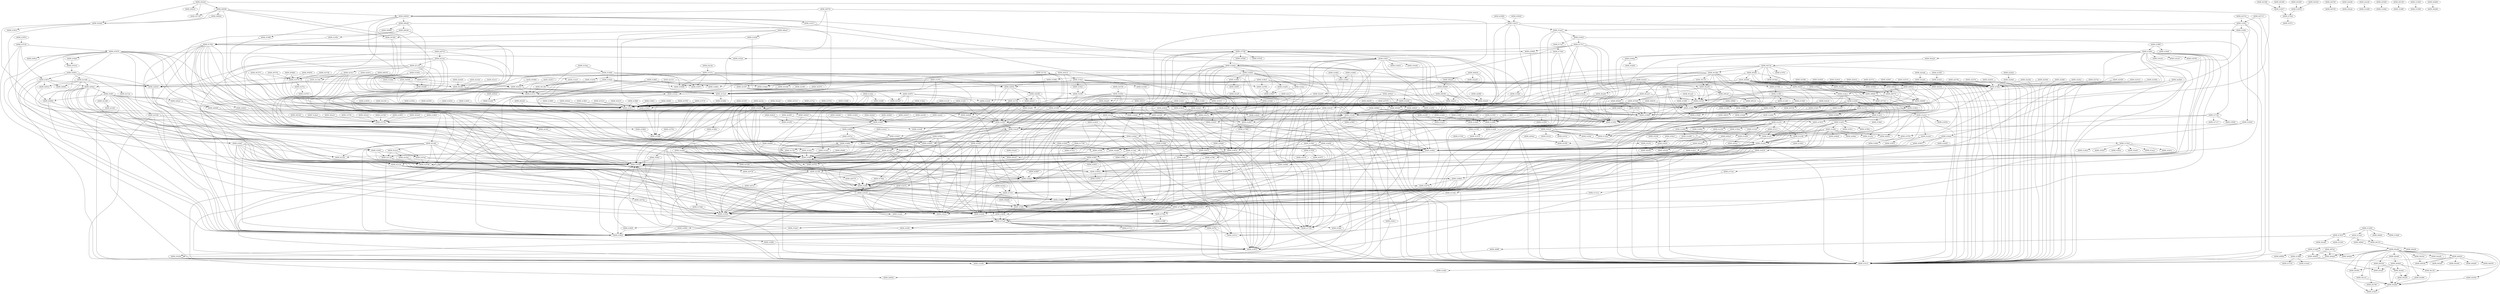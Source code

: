 DiGraph CallGraph{
ADDR_4169ab->ADDR_418c80
ADDR_4169ab->ADDR_41b89e
ADDR_4169ab->ADDR_41d3ff
ADDR_4169ab->ADDR_415897
ADDR_4169ab->ADDR_41d326
ADDR_4169ab->ADDR_41b805
ADDR_4169ab->ADDR_418cc5
ADDR_408020->ADDR_4156f0
ADDR_408020->ADDR_41428e
ADDR_408020->ADDR_414217
ADDR_408020->ADDR_4141eb
ADDR_408020->ADDR_4141c3
ADDR_408020->ADDR_406ed0
ADDR_408020->ADDR_415d52
ADDR_415f2f->ADDR_415897
ADDR_4204ee->ADDR_416798
ADDR_4204ee->ADDR_418c80
ADDR_4204ee->ADDR_416785
ADDR_4204ee->ADDR_418cc5
ADDR_4204ee->ADDR_419fc8
ADDR_4204ee->ADDR_421241
ADDR_4204ee->ADDR_4211a2
ADDR_4204ee->ADDR_41fdf1
ADDR_41d7f4->ADDR_4177b0
ADDR_41d7f4->ADDR_415cc3
ADDR_41d7f4->ADDR_418991
ADDR_41d7f4->ADDR_421057
ADDR_41d7f4->ADDR_420f18
ADDR_41d7f4->ADDR_41d6a6
ADDR_41d7f4->ADDR_41d681
ADDR_41d7f4->ADDR_41d799
ADDR_4137d0->ADDR_411ff0
ADDR_401ac0->ADDR_4147d5
ADDR_401ac0->ADDR_414f13
ADDR_401ac0->ADDR_409240
ADDR_414a27->ADDR_416664
ADDR_414a27->ADDR_415897
ADDR_414a27->ADDR_4149e5
ADDR_414a27->ADDR_4169ab
ADDR_422813->ADDR_404410
ADDR_417e4d->ADDR_417cd2
ADDR_417b3f->ADDR_41acb0
ADDR_414770->ADDR_414f13
ADDR_414770->ADDR_41472c
ADDR_414770->ADDR_4012f0
ADDR_40aad0->ADDR_408f40
ADDR_415689->ADDR_41562b
ADDR_4228c9->ADDR_415cc3
ADDR_4228c9->ADDR_41596c
ADDR_40b690->ADDR_4147d5
ADDR_40b690->ADDR_40b390
ADDR_40b690->ADDR_415d52
ADDR_40b690->ADDR_414f13
ADDR_40b690->ADDR_40ae50
ADDR_41fc06->ADDR_41fb30
ADDR_422c0b->ADDR_4168f1
ADDR_420d0b->ADDR_415cc3
ADDR_420d0b->ADDR_41bab0
ADDR_420d0b->ADDR_415dfa
ADDR_420d0b->ADDR_415f2f
ADDR_4217bf->ADDR_420b09
ADDR_4217bf->ADDR_41badc
ADDR_4217bf->ADDR_415f4f
ADDR_4217bf->ADDR_416785
ADDR_4217bf->ADDR_4161bd
ADDR_405e10->ADDR_41428e
ADDR_405e10->ADDR_4144cf
ADDR_405e10->ADDR_4141eb
ADDR_405e10->ADDR_4141c3
ADDR_405e10->ADDR_415cd2
ADDR_405e10->ADDR_414c88
ADDR_41db28->ADDR_419f76
ADDR_41db28->ADDR_4177b0
ADDR_41db28->ADDR_418991
ADDR_41db28->ADDR_4179b6
ADDR_41db28->ADDR_41d5fd
ADDR_41db28->ADDR_41da85
ADDR_41db28->ADDR_41d59b
ADDR_41db28->ADDR_41daec
ADDR_41db28->ADDR_41901d
ADDR_4144ae->ADDR_414f13
ADDR_4144ae->ADDR_41446b
ADDR_42281e->ADDR_414770
ADDR_42281e->ADDR_407570
ADDR_40e8e0->ADDR_40c6d0
ADDR_40e8e0->ADDR_40cba0
ADDR_40e8e0->ADDR_40cc30
ADDR_40e8e0->ADDR_40cef0
ADDR_40e8e0->ADDR_40cda0
ADDR_40e8e0->ADDR_40c850
ADDR_422101->ADDR_415897
ADDR_422101->ADDR_4141eb
ADDR_422101->ADDR_41596c
ADDR_422bd1->ADDR_4168f1
ADDR_403380->ADDR_414917
ADDR_422bdd->ADDR_4168f1
ADDR_414b02->ADDR_4168f1
ADDR_4217a2->ADDR_42164d
ADDR_4167ce->ADDR_4166f5
ADDR_4167ce->ADDR_41bfa5
ADDR_4141c3->ADDR_414cf6
ADDR_41a069->ADDR_418991
ADDR_41a069->ADDR_41acb0
ADDR_417e3e->ADDR_417cd2
ADDR_422070->ADDR_4141eb
ADDR_403ab0->ADDR_415d52
ADDR_403ab0->ADDR_415689
ADDR_403ab0->ADDR_414615
ADDR_4095e0->ADDR_4147d5
ADDR_4095e0->ADDR_414f13
ADDR_4095e0->ADDR_406920
ADDR_4095e0->ADDR_4152a0
ADDR_40ea90->ADDR_40e8e0
ADDR_40ea90->ADDR_40c780
ADDR_403a70->ADDR_414f13
ADDR_403a70->ADDR_4156e5
ADDR_4157a9->ADDR_419fc8
ADDR_4157a9->ADDR_419276
ADDR_4157a9->ADDR_416785
ADDR_4157a9->ADDR_41907c
ADDR_420aef->ADDR_4209d9
ADDR_415d9e->ADDR_41aed9
ADDR_41d4e6->ADDR_419fc8
ADDR_41d4e6->ADDR_416785
ADDR_418991->ADDR_418918
ADDR_418991->ADDR_417e5c
ADDR_414ccb->ADDR_415cd2
ADDR_412c90->ADDR_412890
ADDR_412c90->ADDR_412a20
ADDR_417be4->ADDR_41be67
ADDR_417be4->ADDR_41aea2
ADDR_417be4->ADDR_419e3e
ADDR_417be4->ADDR_4187e1
ADDR_417be4->ADDR_41ad34
ADDR_417be4->ADDR_41f435
ADDR_417be4->ADDR_41f63a
ADDR_401190->ADDR_4141eb
ADDR_401190->ADDR_4141c3
ADDR_4147ae->ADDR_4156e5
ADDR_41bab0->ADDR_420ce0
ADDR_421fb5->ADDR_421fc6
ADDR_413130->ADDR_412950
ADDR_413130->ADDR_412890
ADDR_41907c->ADDR_4204ee
ADDR_41907c->ADDR_416785
ADDR_41907c->ADDR_420816
ADDR_41907c->ADDR_420661
ADDR_41907c->ADDR_4205c2
ADDR_41907c->ADDR_42060b
ADDR_41907c->ADDR_41fd07
ADDR_402d80->ADDR_414f13
ADDR_405c10->ADDR_4152a0
ADDR_405c10->ADDR_414822
ADDR_405990->ADDR_404410
ADDR_405990->ADDR_402d80
ADDR_405990->ADDR_414f13
ADDR_41d5fd->ADDR_41af50
ADDR_41d5fd->ADDR_420f5f
ADDR_41a838->ADDR_41a1d9
ADDR_41a838->ADDR_41a2cd
ADDR_41a838->ADDR_415918
ADDR_41a838->ADDR_415b4b
ADDR_41a838->ADDR_420b5c
ADDR_41a838->ADDR_418991
ADDR_41a838->ADDR_41a731
ADDR_41a838->ADDR_41a00a
ADDR_41a838->ADDR_415dcf
ADDR_41a838->ADDR_41a6c3
ADDR_41a838->ADDR_41a0b8
ADDR_41a838->ADDR_41acfc
ADDR_41a838->ADDR_415689
ADDR_41a838->ADDR_41a257
ADDR_41a838->ADDR_415d52
ADDR_41a838->ADDR_41acb0
ADDR_41daec->ADDR_4177b0
ADDR_41daec->ADDR_41d6d7
ADDR_41a194->ADDR_418991
ADDR_421268->ADDR_421b91
ADDR_420738->ADDR_41d3ff
ADDR_416a70->ADDR_419f76
ADDR_416a70->ADDR_41d432
ADDR_40f7e0->ADDR_40eb40
ADDR_40f7e0->ADDR_40d0a0
ADDR_40f7e0->ADDR_40ebd0
ADDR_41fa85->ADDR_419fc8
ADDR_41fa85->ADDR_416785
ADDR_4159a2->ADDR_415cc3
ADDR_4159a2->ADDR_41abca
ADDR_41442c->ADDR_414387
ADDR_415c11->ADDR_418991
ADDR_415c11->ADDR_41acfc
ADDR_41acfc->ADDR_418c80
ADDR_41acfc->ADDR_41acb0
ADDR_415dfa->ADDR_41804f
ADDR_415dfa->ADDR_417bba
ADDR_415dfa->ADDR_41aeb1
ADDR_415dfa->ADDR_417ea0
ADDR_415dfa->ADDR_416785
ADDR_415cc3->ADDR_41ad9c
ADDR_404760->ADDR_4047d5
ADDR_4037c0->ADDR_415cc3
ADDR_4037c0->ADDR_4140cc
ADDR_403690->ADDR_414b15
ADDR_4172fb->ADDR_419f76
ADDR_4172fb->ADDR_4177b0
ADDR_4172fb->ADDR_415cc3
ADDR_4172fb->ADDR_416c3b
ADDR_4172fb->ADDR_41d4a0
ADDR_4172fb->ADDR_416fc1
ADDR_4172fb->ADDR_41af50
ADDR_4172fb->ADDR_416da0
ADDR_4172fb->ADDR_41f26d
ADDR_4172fb->ADDR_41f330
ADDR_4172fb->ADDR_41d4e6
ADDR_409910->ADDR_4147d5
ADDR_409910->ADDR_406080
ADDR_409910->ADDR_414f30
ADDR_409910->ADDR_408f40
ADDR_415aac->ADDR_415cc3
ADDR_415aac->ADDR_4159d5
ADDR_415aac->ADDR_415918
ADDR_415aac->ADDR_41abca
ADDR_4041d0->ADDR_415740
ADDR_40bdd0->ADDR_415dfa
ADDR_40ca10->ADDR_40c6d0
ADDR_417bba->ADDR_417b8f
ADDR_420c89->ADDR_420cab
ADDR_41fc52->ADDR_421f56
ADDR_415cd2->ADDR_415dfa
ADDR_415cd2->ADDR_415740
ADDR_415cd2->ADDR_41aeb1
ADDR_415cd2->ADDR_415601
ADDR_415cd2->ADDR_4168f1
ADDR_415cd2->ADDR_415d52
ADDR_420bc0->ADDR_415cc3
ADDR_420bc0->ADDR_420c05
ADDR_41a631->ADDR_418c80
ADDR_41a631->ADDR_415911
ADDR_41a631->ADDR_41acb0
ADDR_41a631->ADDR_418cc5
ADDR_41a631->ADDR_41a22e
ADDR_41a631->ADDR_41a4b2
ADDR_41a631->ADDR_41590a
ADDR_41cc34->ADDR_416664
ADDR_41cc34->ADDR_415897
ADDR_41cc34->ADDR_4166a9
ADDR_41cc34->ADDR_41cbcb
ADDR_41cc34->ADDR_41bcbb
ADDR_41a731->ADDR_41acfc
ADDR_41a731->ADDR_415b4b
ADDR_41a731->ADDR_41a6c3
ADDR_41a731->ADDR_418991
ADDR_41a731->ADDR_4187e1
ADDR_41a731->ADDR_4159d5
ADDR_413810->ADDR_40bff0
ADDR_413810->ADDR_40c510
ADDR_413810->ADDR_40cab0
ADDR_413810->ADDR_412340
ADDR_41abad->ADDR_415740
ADDR_422ba3->ADDR_4168f1
ADDR_422ba3->ADDR_414169
ADDR_41486f->ADDR_414f13
ADDR_41486f->ADDR_4156e5
ADDR_410f30->ADDR_40fb10
ADDR_410f30->ADDR_410eb0
ADDR_41da85->ADDR_4177b0
ADDR_41da85->ADDR_41d6d7
ADDR_4140cc->ADDR_4165fc
ADDR_4140cc->ADDR_41663e
ADDR_4140cc->ADDR_416618
ADDR_4140cc->ADDR_414a27
ADDR_4140cc->ADDR_416785
ADDR_41cbcb->ADDR_415897
ADDR_40baa0->ADDR_40b690
ADDR_40baa0->ADDR_4147d5
ADDR_409ca0->ADDR_407b00
ADDR_409ca0->ADDR_405c10
ADDR_409ca0->ADDR_414f30
ADDR_409ca0->ADDR_414822
ADDR_4142be->ADDR_416908
ADDR_4142be->ADDR_415cc3
ADDR_4142be->ADDR_415897
ADDR_4142be->ADDR_41596c
ADDR_4142be->ADDR_4141eb
ADDR_4142be->ADDR_4141c3
ADDR_4142be->ADDR_401190
ADDR_4142be->ADDR_416971
ADDR_402ec0->ADDR_415740
ADDR_4134b0->ADDR_412890
ADDR_4134b0->ADDR_412b60
ADDR_41cf22->ADDR_416664
ADDR_41cf22->ADDR_415897
ADDR_41cf22->ADDR_4166a9
ADDR_41cf22->ADDR_41ce24
ADDR_41cf22->ADDR_41bcbb
ADDR_40cba0->ADDR_40c6d0
ADDR_41b359->ADDR_415f4f
ADDR_421139->ADDR_416798
ADDR_421139->ADDR_419fc8
ADDR_421139->ADDR_416785
ADDR_4147b3->ADDR_4156e5
ADDR_417ea0->ADDR_419f76
ADDR_417ea0->ADDR_4177b0
ADDR_417ea0->ADDR_41fae8
ADDR_417ea0->ADDR_41f7bc
ADDR_417ea0->ADDR_415cc3
ADDR_417ea0->ADDR_417e7a
ADDR_417ea0->ADDR_41fa85
ADDR_417ea0->ADDR_41f928
ADDR_417ea0->ADDR_41f99d
ADDR_417ea0->ADDR_41fa6a
ADDR_414169->ADDR_414cd6
ADDR_414c88->ADDR_415cd2
ADDR_414c88->ADDR_414cd6
ADDR_420f75->ADDR_4217bf
ADDR_420f75->ADDR_419fc8
ADDR_420f75->ADDR_415f4f
ADDR_420f75->ADDR_416785
ADDR_420f75->ADDR_421b30
ADDR_4210aa->ADDR_417e5c
ADDR_406c90->ADDR_415897
ADDR_406c90->ADDR_4141eb
ADDR_406c90->ADDR_41436c
ADDR_4178fc->ADDR_419fc8
ADDR_4178fc->ADDR_416785
ADDR_419fd8->ADDR_4156e5
ADDR_4166f5->ADDR_41bef8
ADDR_4122d0->ADDR_4152a0
ADDR_4122d0->ADDR_4121c0
ADDR_405a90->ADDR_415d52
ADDR_405a90->ADDR_415cd2
ADDR_405a90->ADDR_415689
ADDR_41bfa5->ADDR_419fc8
ADDR_41bfa5->ADDR_416785
ADDR_408aa0->ADDR_4147d5
ADDR_408aa0->ADDR_406080
ADDR_408aa0->ADDR_408770
ADDR_408aa0->ADDR_414f30
ADDR_41fbc0->ADDR_415cc3
ADDR_41fbc0->ADDR_41fb30
ADDR_420718->ADDR_415897
ADDR_420718->ADDR_4214d0
ADDR_420718->ADDR_4212aa
ADDR_41acb0->ADDR_418991
ADDR_41acb0->ADDR_418cc5
ADDR_41acb0->ADDR_418c80
ADDR_41acb0->ADDR_417aeb
ADDR_415dcf->ADDR_41af50
ADDR_414262->ADDR_414241
ADDR_414262->ADDR_4141eb
ADDR_414262->ADDR_4141c3
ADDR_42261d->ADDR_415cc3
ADDR_42261d->ADDR_41596c
ADDR_402080->ADDR_4147d5
ADDR_402080->ADDR_414f13
ADDR_402080->ADDR_408aa0
ADDR_402080->ADDR_415cc3
ADDR_402080->ADDR_4059d0
ADDR_402080->ADDR_4152a0
ADDR_402080->ADDR_40aad0
ADDR_402080->ADDR_415689
ADDR_402080->ADDR_408f40
ADDR_402080->ADDR_408770
ADDR_402080->ADDR_415d52
ADDR_402080->ADDR_407330
ADDR_402080->ADDR_40aeb0
ADDR_402080->ADDR_415cd2
ADDR_402080->ADDR_40af30
ADDR_407330->ADDR_414822
ADDR_40f880->ADDR_414f30
ADDR_41fc82->ADDR_4167ab
ADDR_41fc82->ADDR_416785
ADDR_41fc82->ADDR_421139
ADDR_401000->ADDR_4156e5
ADDR_41663e->ADDR_418991
ADDR_41663e->ADDR_41ba36
ADDR_41431e->ADDR_414f13
ADDR_41431e->ADDR_416908
ADDR_41431e->ADDR_415cc3
ADDR_41431e->ADDR_41596c
ADDR_41431e->ADDR_4141eb
ADDR_41431e->ADDR_4141c3
ADDR_41431e->ADDR_414202
ADDR_41431e->ADDR_416971
ADDR_420816->ADDR_419fc8
ADDR_420816->ADDR_416785
ADDR_417c3b->ADDR_417c17
ADDR_417c3b->ADDR_4168f1
ADDR_417c3b->ADDR_41f700
ADDR_417c3b->ADDR_41f649
ADDR_41446b->ADDR_416971
ADDR_41446b->ADDR_415cc3
ADDR_41446b->ADDR_415897
ADDR_41446b->ADDR_4142be
ADDR_41446b->ADDR_41596c
ADDR_41446b->ADDR_416908
ADDR_4146b2->ADDR_414681
ADDR_4146b2->ADDR_417863
ADDR_40aeb0->ADDR_414f13
ADDR_4211a2->ADDR_418c80
ADDR_4211a2->ADDR_41d3ff
ADDR_4211a2->ADDR_41d326
ADDR_4211a2->ADDR_418cc5
ADDR_4227db->ADDR_414770
ADDR_4014b0->ADDR_4141eb
ADDR_4014b0->ADDR_4141c3
ADDR_421dc4->ADDR_4167ab
ADDR_421dc4->ADDR_421139
ADDR_421dc4->ADDR_4210b3
ADDR_420667->ADDR_4166a9
ADDR_416ab1->ADDR_419f76
ADDR_416ab1->ADDR_41d4e6
ADDR_416ab1->ADDR_41d4a0
ADDR_416ab1->ADDR_415e90
ADDR_41d6f2->ADDR_415cc3
ADDR_41d6f2->ADDR_418991
ADDR_41d6f2->ADDR_420f18
ADDR_41d6f2->ADDR_41d6a6
ADDR_41d6f2->ADDR_41d681
ADDR_413550->ADDR_412890
ADDR_413550->ADDR_412b60
ADDR_41760c->ADDR_418c80
ADDR_41760c->ADDR_41b9e9
ADDR_41760c->ADDR_41b89e
ADDR_41760c->ADDR_41ba36
ADDR_41760c->ADDR_418991
ADDR_41760c->ADDR_4166a9
ADDR_41760c->ADDR_41b805
ADDR_41760c->ADDR_416785
ADDR_41760c->ADDR_41d326
ADDR_41760c->ADDR_416985
ADDR_41760c->ADDR_418cc5
ADDR_41760c->ADDR_419fc8
ADDR_41760c->ADDR_41af50
ADDR_41760c->ADDR_41d3ff
ADDR_41760c->ADDR_4172fb
ADDR_412780->ADDR_4121c0
ADDR_417780->ADDR_417b1e
ADDR_417780->ADDR_417ea0
ADDR_417780->ADDR_417aeb
ADDR_41bb94->ADDR_415cc3
ADDR_41bb94->ADDR_415f2f
ADDR_41bb94->ADDR_41bab0
ADDR_41bb94->ADDR_415dfa
ADDR_41bb94->ADDR_415e90
ADDR_41a2cd->ADDR_41acfc
ADDR_41a2cd->ADDR_415cc3
ADDR_41a2cd->ADDR_418991
ADDR_41a2cd->ADDR_41596c
ADDR_41a2cd->ADDR_41693b
ADDR_41a2cd->ADDR_415d52
ADDR_41a2cd->ADDR_41ace9
ADDR_41a0b8->ADDR_418c80
ADDR_41a0b8->ADDR_41acfc
ADDR_41a0b8->ADDR_418991
ADDR_41a0b8->ADDR_418cc5
ADDR_41a0b8->ADDR_41ad50
ADDR_41a0b8->ADDR_41a069
ADDR_417e28->ADDR_417cd2
ADDR_412f60->ADDR_412890
ADDR_412f60->ADDR_412b60
ADDR_412f60->ADDR_412a20
ADDR_422be9->ADDR_4168f1
ADDR_420e58->ADDR_420e1f
ADDR_420e58->ADDR_419fc8
ADDR_420e58->ADDR_415f4f
ADDR_420e58->ADDR_416785
ADDR_420e58->ADDR_4217bf
ADDR_401570->ADDR_414770
ADDR_401570->ADDR_414f13
ADDR_4159d5->ADDR_418991
ADDR_406315->ADDR_414f13
ADDR_406315->ADDR_415d52
ADDR_4133b0->ADDR_412890
ADDR_4133b0->ADDR_412b60
ADDR_416785->ADDR_418918
ADDR_403490->ADDR_41497d
ADDR_415f4f->ADDR_418991
ADDR_415f4f->ADDR_41ba36
ADDR_415f4f->ADDR_41b2b5
ADDR_414d9c->ADDR_418550
ADDR_414d9c->ADDR_418c80
ADDR_414d9c->ADDR_417e4d
ADDR_414d9c->ADDR_41844a
ADDR_414d9c->ADDR_4181d2
ADDR_414d9c->ADDR_418ada
ADDR_414d9c->ADDR_417e12
ADDR_414d9c->ADDR_417e28
ADDR_414d9c->ADDR_418c55
ADDR_414d9c->ADDR_418218
ADDR_414d9c->ADDR_417e5c
ADDR_414d9c->ADDR_402a20
ADDR_414d9c->ADDR_418795
ADDR_414d9c->ADDR_418cc5
ADDR_414d9c->ADDR_418088
ADDR_414d9c->ADDR_417c3b
ADDR_414d9c->ADDR_414d73
ADDR_414d9c->ADDR_417e3e
ADDR_414d9c->ADDR_4184f8
ADDR_403710->ADDR_415cc3
ADDR_403710->ADDR_4140cc
ADDR_416da0->ADDR_419f76
ADDR_416da0->ADDR_416ab1
ADDR_416da0->ADDR_414f30
ADDR_416da0->ADDR_41db28
ADDR_416da0->ADDR_415cc3
ADDR_416da0->ADDR_418991
ADDR_416da0->ADDR_4177b0
ADDR_416da0->ADDR_416bd0
ADDR_416da0->ADDR_41af50
ADDR_416da0->ADDR_41901d
ADDR_416da0->ADDR_41d4e6
ADDR_4209d9->ADDR_420b09
ADDR_4209d9->ADDR_415f4f
ADDR_4209d9->ADDR_416785
ADDR_41fd07->ADDR_416798
ADDR_41fd07->ADDR_418c80
ADDR_41fd07->ADDR_416785
ADDR_41fd07->ADDR_418cc5
ADDR_41fd07->ADDR_419fc8
ADDR_41fd07->ADDR_421241
ADDR_41fd07->ADDR_41fc82
ADDR_41fd07->ADDR_4211a2
ADDR_41d3ff->ADDR_417e5c
ADDR_41d3ff->ADDR_41d33d
ADDR_414822->ADDR_415d52
ADDR_414822->ADDR_415689
ADDR_4166a9->ADDR_41be76
ADDR_401c30->ADDR_414f13
ADDR_401c30->ADDR_40a250
ADDR_401c30->ADDR_415cc3
ADDR_41578c->ADDR_415740
ADDR_404630->ADDR_414cf6
ADDR_4141eb->ADDR_414d06
ADDR_413980->ADDR_413720
ADDR_413980->ADDR_4124a0
ADDR_4035a0->ADDR_41497d
ADDR_418864->ADDR_418c80
ADDR_418864->ADDR_41d3ff
ADDR_418864->ADDR_41b776
ADDR_418864->ADDR_41d326
ADDR_418864->ADDR_418cc5
ADDR_422bb9->ADDR_4168f1
ADDR_406ac0->ADDR_415d52
ADDR_406ac0->ADDR_415689
ADDR_406ac0->ADDR_4143df
ADDR_403ee0->ADDR_415740
ADDR_41b2b5->ADDR_418c80
ADDR_41b2b5->ADDR_417e5c
ADDR_41b2b5->ADDR_41d3ff
ADDR_41b2b5->ADDR_415897
ADDR_41b2b5->ADDR_41d326
ADDR_41b2b5->ADDR_418cc5
ADDR_41b2b5->ADDR_418991
ADDR_414387->ADDR_415897
ADDR_414387->ADDR_414f30
ADDR_414387->ADDR_415dfa
ADDR_4168b5->ADDR_418c80
ADDR_4168b5->ADDR_417bd2
ADDR_4168b5->ADDR_418cc5
ADDR_4168b5->ADDR_417bdb
ADDR_4168b5->ADDR_4167ce
ADDR_4165d3->ADDR_418991
ADDR_4165d3->ADDR_41ba36
ADDR_41622c->ADDR_414f30
ADDR_41622c->ADDR_4161bd
ADDR_41622c->ADDR_415cc3
ADDR_41622c->ADDR_415897
ADDR_41622c->ADDR_4166a9
ADDR_41622c->ADDR_416664
ADDR_41622c->ADDR_41bc7b
ADDR_41622c->ADDR_41bcbb
ADDR_415897->ADDR_416743
ADDR_415897->ADDR_416785
ADDR_418218->ADDR_419f76
ADDR_418218->ADDR_415897
ADDR_418218->ADDR_4166a9
ADDR_418218->ADDR_41fa6a
ADDR_418218->ADDR_41fa85
ADDR_405750->ADDR_414770
ADDR_405750->ADDR_414f13
ADDR_4167ab->ADDR_416798
ADDR_4167ab->ADDR_416743
ADDR_4167ab->ADDR_416785
ADDR_41804f->ADDR_417ea0
ADDR_41804f->ADDR_41fae8
ADDR_414b15->ADDR_41663e
ADDR_414b15->ADDR_416203
ADDR_414b15->ADDR_416785
ADDR_414b15->ADDR_4165fc
ADDR_414b15->ADDR_414a27
ADDR_414b15->ADDR_416618
ADDR_412de0->ADDR_412890
ADDR_412de0->ADDR_412b60
ADDR_412de0->ADDR_412a20
ADDR_418918->ADDR_418864
ADDR_418918->ADDR_415897
ADDR_418918->ADDR_4166a9
ADDR_418918->ADDR_4187f3
ADDR_40b390->ADDR_40ada0
ADDR_40b390->ADDR_415d52
ADDR_40b390->ADDR_40ab10
ADDR_40b390->ADDR_402d20
ADDR_4147b8->ADDR_415740
ADDR_41463d->ADDR_414f13
ADDR_41bfd8->ADDR_41bcbb
ADDR_4058b0->ADDR_414770
ADDR_4058b0->ADDR_414f13
ADDR_42271d->ADDR_415cc3
ADDR_42271d->ADDR_41596c
ADDR_422901->ADDR_415cc3
ADDR_422901->ADDR_41596c
ADDR_41c7d7->ADDR_415897
ADDR_41ace9->ADDR_418991
ADDR_41ace9->ADDR_41acb0
ADDR_407570->ADDR_404410
ADDR_407570->ADDR_402d80
ADDR_404c20->ADDR_404740
ADDR_404c20->ADDR_414f30
ADDR_41fae8->ADDR_419fc8
ADDR_41fae8->ADDR_416785
ADDR_4156b0->ADDR_41562b
ADDR_4156b0->ADDR_41566b
ADDR_408770->ADDR_4147d5
ADDR_408770->ADDR_406080
ADDR_408770->ADDR_414f30
ADDR_408770->ADDR_414822
ADDR_40ada0->ADDR_414f13
ADDR_403050->ADDR_41406c
ADDR_403050->ADDR_414153
ADDR_412890->ADDR_4122d0
ADDR_42228b->ADDR_415cc3
ADDR_42228b->ADDR_41596c
ADDR_416985->ADDR_41b776
ADDR_417517->ADDR_41b89e
ADDR_417517->ADDR_415897
ADDR_417517->ADDR_4166a9
ADDR_417517->ADDR_41b805
ADDR_417517->ADDR_416785
ADDR_417517->ADDR_416985
ADDR_417517->ADDR_41b3d5
ADDR_417517->ADDR_4172fb
ADDR_422936->ADDR_415cc3
ADDR_422936->ADDR_41596c
ADDR_401430->ADDR_414f13
ADDR_417cd2->ADDR_41d3ff
ADDR_417cd2->ADDR_418c80
ADDR_417cd2->ADDR_41d326
ADDR_417cd2->ADDR_4187e1
ADDR_417cd2->ADDR_418cc5
ADDR_417cd2->ADDR_417bba
ADDR_41f700->ADDR_41f6b0
ADDR_41f700->ADDR_41f670
ADDR_418ada->ADDR_418864
ADDR_418ada->ADDR_41d285
ADDR_418ada->ADDR_417be4
ADDR_418ada->ADDR_4166a9
ADDR_418ada->ADDR_418827
ADDR_40f9e0->ADDR_40ee60
ADDR_41a00a->ADDR_41af50
ADDR_411640->ADDR_410eb0
ADDR_411640->ADDR_414f30
ADDR_411640->ADDR_410fb0
ADDR_411640->ADDR_410f30
ADDR_422c6a->ADDR_4156e5
ADDR_41fdf1->ADDR_416798
ADDR_41fdf1->ADDR_415cc3
ADDR_41fdf1->ADDR_418991
ADDR_41fdf1->ADDR_419fc8
ADDR_41fdf1->ADDR_416785
ADDR_41fdf1->ADDR_42060b
ADDR_41fdf1->ADDR_4167ab
ADDR_41fdf1->ADDR_420b41
ADDR_41fdf1->ADDR_420ce0
ADDR_41fdf1->ADDR_420aef
ADDR_41fdf1->ADDR_421268
ADDR_41fdf1->ADDR_41fc82
ADDR_419f76->ADDR_419e4d
ADDR_40629f->ADDR_405a90
ADDR_41bac6->ADDR_420ce0
ADDR_418827->ADDR_41d2cf
ADDR_4144cf->ADDR_414387
ADDR_4144cf->ADDR_414294
ADDR_4144cf->ADDR_416908
ADDR_4144cf->ADDR_415cc3
ADDR_4144cf->ADDR_4010d0
ADDR_4144cf->ADDR_41596c
ADDR_4144cf->ADDR_4141eb
ADDR_4144cf->ADDR_4141c3
ADDR_4144cf->ADDR_41442c
ADDR_4144cf->ADDR_415cd2
ADDR_4144cf->ADDR_416971
ADDR_421bc7->ADDR_415897
ADDR_421bc7->ADDR_416785
ADDR_421bc7->ADDR_421346
ADDR_421bc7->ADDR_420816
ADDR_421bc7->ADDR_419fc8
ADDR_421bc7->ADDR_421e60
ADDR_421bc7->ADDR_421f24
ADDR_422535->ADDR_415cc3
ADDR_422535->ADDR_41596c
ADDR_422bf5->ADDR_4168f1
ADDR_422bf5->ADDR_414169
ADDR_421f24->ADDR_415897
ADDR_414f13->ADDR_415897
ADDR_41b9e9->ADDR_41b776
ADDR_41b9e9->ADDR_41b805
ADDR_41b9e9->ADDR_41b89e
ADDR_422c60->ADDR_414d48
ADDR_41fc6b->ADDR_41fb30
ADDR_41455e->ADDR_414f13
ADDR_41d59b->ADDR_420f18
ADDR_40a250->ADDR_409ca0
ADDR_40a250->ADDR_4147d5
ADDR_40a250->ADDR_407b00
ADDR_40a250->ADDR_414f30
ADDR_418550->ADDR_4166a9
ADDR_414917->ADDR_4178cd
ADDR_414852->ADDR_415740
ADDR_413d50->ADDR_413810
ADDR_413d50->ADDR_413ca0
ADDR_413d50->ADDR_40c510
ADDR_413d50->ADDR_40fa60
ADDR_413d50->ADDR_4138d0
ADDR_415bea->ADDR_418991
ADDR_401db0->ADDR_409ca0
ADDR_401db0->ADDR_414f13
ADDR_401db0->ADDR_401c30
ADDR_401db0->ADDR_407b00
ADDR_401db0->ADDR_414f30
ADDR_401db0->ADDR_415cc3
ADDR_401db0->ADDR_414ccb
ADDR_401db0->ADDR_4152a0
ADDR_401db0->ADDR_415def
ADDR_401db0->ADDR_4137d0
ADDR_401db0->ADDR_40a250
ADDR_41d2cf->ADDR_415897
ADDR_40e5e0->ADDR_40d180
ADDR_4016b0->ADDR_404230
ADDR_4016b0->ADDR_414f13
ADDR_4016b0->ADDR_415cc3
ADDR_4016b0->ADDR_408aa0
ADDR_4016b0->ADDR_409910
ADDR_40c780->ADDR_415f10
ADDR_41f928->ADDR_419fc8
ADDR_41f928->ADDR_416785
ADDR_419f9b->ADDR_419f76
ADDR_41badc->ADDR_420b09
ADDR_41badc->ADDR_41bc7b
ADDR_41badc->ADDR_415f4f
ADDR_419fe3->ADDR_414f13
ADDR_419fe3->ADDR_4156e5
ADDR_406080->ADDR_414f13
ADDR_406080->ADDR_415d52
ADDR_406080->ADDR_415cd2
ADDR_406080->ADDR_414f30
ADDR_406080->ADDR_415689
ADDR_419276->ADDR_4177b0
ADDR_419276->ADDR_4191e0
ADDR_419276->ADDR_41920f
ADDR_419276->ADDR_415cc3
ADDR_419276->ADDR_415897
ADDR_419276->ADDR_420b09
ADDR_419276->ADDR_416785
ADDR_419276->ADDR_416664
ADDR_419276->ADDR_419fc8
ADDR_419276->ADDR_41f3a0
ADDR_419276->ADDR_415f4f
ADDR_419276->ADDR_4209d9
ADDR_419276->ADDR_4209c3
ADDR_42275b->ADDR_415cc3
ADDR_42275b->ADDR_41596c
ADDR_41b89e->ADDR_41ce24
ADDR_41b89e->ADDR_415897
ADDR_41b89e->ADDR_41cbcb
ADDR_41b89e->ADDR_41c7d7
ADDR_4213f6->ADDR_418c80
ADDR_4213f6->ADDR_4207e7
ADDR_4213f6->ADDR_41d3ff
ADDR_4213f6->ADDR_41d326
ADDR_4213f6->ADDR_418cc5
ADDR_4213f6->ADDR_4213ae
ADDR_4213f6->ADDR_420779
ADDR_405880->ADDR_404410
ADDR_405880->ADDR_414f13
ADDR_414217->ADDR_415cd2
ADDR_417acc->ADDR_4179e0
ADDR_4220b0->ADDR_415cc3
ADDR_4220b0->ADDR_41596c
ADDR_41a316->ADDR_418c80
ADDR_41a316->ADDR_41a0b8
ADDR_41a316->ADDR_41a1d9
ADDR_41a316->ADDR_418991
ADDR_41a316->ADDR_418cc5
ADDR_41a316->ADDR_415bea
ADDR_41a316->ADDR_415c63
ADDR_41a316->ADDR_415bbe
ADDR_41a316->ADDR_41a194
ADDR_41a316->ADDR_415c11
ADDR_421e60->ADDR_416798
ADDR_421e60->ADDR_418c80
ADDR_421e60->ADDR_416785
ADDR_421e60->ADDR_421dc4
ADDR_421e60->ADDR_418cc5
ADDR_421e60->ADDR_419fc8
ADDR_421e60->ADDR_421241
ADDR_421e60->ADDR_4211a2
ADDR_40c990->ADDR_40c6d0
ADDR_408f40->ADDR_407330
ADDR_408f40->ADDR_406080
ADDR_408f40->ADDR_4147d5
ADDR_408f40->ADDR_414f30
ADDR_408f40->ADDR_414822
ADDR_41b3d5->ADDR_41b125
ADDR_41b3d5->ADDR_41b0c1
ADDR_41b3d5->ADDR_415cc3
ADDR_41b3d5->ADDR_41b092
ADDR_41b3d5->ADDR_41b359
ADDR_41b3d5->ADDR_415e90
ADDR_40c850->ADDR_415f10
ADDR_41901d->ADDR_419fc8
ADDR_41901d->ADDR_416785
ADDR_415765->ADDR_414f13
ADDR_415765->ADDR_41566b
ADDR_403640->ADDR_414b15
ADDR_41aed9->ADDR_415897
ADDR_41aed9->ADDR_41d3ff
ADDR_41aed9->ADDR_41d326
ADDR_41aed9->ADDR_418cc5
ADDR_41aed9->ADDR_418c80
ADDR_401aa9->ADDR_4147d5
ADDR_422378->ADDR_415cc3
ADDR_422378->ADDR_41596c
ADDR_41f99d->ADDR_419fc8
ADDR_41f99d->ADDR_416785
ADDR_4223a0->ADDR_4012f0
ADDR_422834->ADDR_415cc3
ADDR_422834->ADDR_41596c
ADDR_40d0a0->ADDR_40cef0
ADDR_405830->ADDR_414770
ADDR_405830->ADDR_414f13
ADDR_420779->ADDR_41d3ff
ADDR_41b0c1->ADDR_415e90
ADDR_417863->ADDR_418918
ADDR_417863->ADDR_41783b
ADDR_417863->ADDR_419f76
ADDR_417863->ADDR_4166a9
ADDR_417863->ADDR_41901d
ADDR_418088->ADDR_418918
ADDR_422c2b->ADDR_41431e
ADDR_41a4b2->ADDR_418c80
ADDR_41a4b2->ADDR_41acfc
ADDR_41a4b2->ADDR_420b5c
ADDR_41a4b2->ADDR_41acb0
ADDR_41a4b2->ADDR_418cc5
ADDR_41a4b2->ADDR_420b80
ADDR_41a4b2->ADDR_41a22e
ADDR_41a4b2->ADDR_4152a0
ADDR_41a4b2->ADDR_420b6e
ADDR_4030b0->ADDR_4148d2
ADDR_403160->ADDR_4148f6
ADDR_41be76->ADDR_41aeb1
ADDR_41be76->ADDR_416785
ADDR_417e12->ADDR_417cd2
ADDR_403360->ADDR_414917
ADDR_421f60->ADDR_414ca2
ADDR_40bff0->ADDR_415e90
ADDR_40d100->ADDR_40cda0
ADDR_40d100->ADDR_40cef0
ADDR_416798->ADDR_418918
ADDR_422c21->ADDR_4012f0
ADDR_40bdf0->ADDR_415897
ADDR_41a6c3->ADDR_41a631
ADDR_41a6c3->ADDR_41a316
ADDR_41a6c3->ADDR_415918
ADDR_41a6c3->ADDR_4158d1
ADDR_41a6c3->ADDR_41a0b8
ADDR_4228f0->ADDR_402d20
ADDR_4212aa->ADDR_41d3ff
ADDR_4212aa->ADDR_418c80
ADDR_4212aa->ADDR_415897
ADDR_4212aa->ADDR_421c34
ADDR_4212aa->ADDR_41d326
ADDR_4212aa->ADDR_418cc5
ADDR_41ce24->ADDR_415897
ADDR_4210b3->ADDR_416798
ADDR_4210b3->ADDR_416785
ADDR_419e4d->ADDR_415cc3
ADDR_419e4d->ADDR_420b54
ADDR_419e4d->ADDR_415e90
ADDR_41a1d9->ADDR_418c80
ADDR_41a1d9->ADDR_415903
ADDR_41a1d9->ADDR_41acb0
ADDR_41a1d9->ADDR_418cc5
ADDR_41b125->ADDR_415cc3
ADDR_41b125->ADDR_4161bd
ADDR_41b125->ADDR_41bc7b
ADDR_41b125->ADDR_415e90
ADDR_403a20->ADDR_414f13
ADDR_403a20->ADDR_415897
ADDR_420ba0->ADDR_421f56
ADDR_4068b0->ADDR_415d52
ADDR_4068b0->ADDR_415cd2
ADDR_4068b0->ADDR_415689
ADDR_414ca2->ADDR_414ce6
ADDR_414ca2->ADDR_414f13
ADDR_41f497->ADDR_418c80
ADDR_41f497->ADDR_41f453
ADDR_41f497->ADDR_41d3ff
ADDR_41f497->ADDR_417e28
ADDR_41f497->ADDR_41d326
ADDR_41f497->ADDR_416785
ADDR_41f497->ADDR_4187e1
ADDR_41f497->ADDR_418cc5
ADDR_41f497->ADDR_419fc8
ADDR_41f497->ADDR_418918
ADDR_407b00->ADDR_414f13
ADDR_407b00->ADDR_414f30
ADDR_407b00->ADDR_415d52
ADDR_407b00->ADDR_406610
ADDR_407b00->ADDR_415689
ADDR_407b00->ADDR_415cd2
ADDR_422bc5->ADDR_4168f1
ADDR_402f40->ADDR_414f13
ADDR_402f40->ADDR_4156e5
ADDR_40ee60->ADDR_40c6d0
ADDR_40ee60->ADDR_40c990
ADDR_40ee60->ADDR_40c930
ADDR_40ee60->ADDR_40d180
ADDR_40ee60->ADDR_40e5e0
ADDR_40ee60->ADDR_40cba0
ADDR_40ee60->ADDR_40cc30
ADDR_40ee60->ADDR_40eb40
ADDR_40ee60->ADDR_40ca10
ADDR_40ee60->ADDR_40ea40
ADDR_40ee60->ADDR_40ea90
ADDR_40ee60->ADDR_40ebd0
ADDR_40ee60->ADDR_40c850
ADDR_40ee60->ADDR_40d430
ADDR_40ee60->ADDR_40d100
ADDR_420f5f->ADDR_421aff
ADDR_40cda0->ADDR_40c6d0
ADDR_40cda0->ADDR_40cba0
ADDR_415719->ADDR_414f13
ADDR_415719->ADDR_41566b
ADDR_406760->ADDR_415d52
ADDR_406760->ADDR_415689
ADDR_421057->ADDR_421b30
ADDR_421057->ADDR_419fc8
ADDR_421057->ADDR_416785
ADDR_421057->ADDR_420f75
ADDR_4147d5->ADDR_415d52
ADDR_4147d5->ADDR_415689
ADDR_41bc7b->ADDR_41bb94
ADDR_41bc7b->ADDR_415f4f
ADDR_40c510->ADDR_40be90
ADDR_41f7bc->ADDR_415cc3
ADDR_41f7bc->ADDR_4187e1
ADDR_416fc1->ADDR_419f76
ADDR_416fc1->ADDR_4177b0
ADDR_416fc1->ADDR_416da0
ADDR_416fc1->ADDR_41dd19
ADDR_416fc1->ADDR_414f30
ADDR_416fc1->ADDR_415cc3
ADDR_416fc1->ADDR_415897
ADDR_416fc1->ADDR_416664
ADDR_416fc1->ADDR_41af50
ADDR_416fc1->ADDR_418991
ADDR_416fc1->ADDR_416a6d
ADDR_416fc1->ADDR_41bc7b
ADDR_416fc1->ADDR_41901d
ADDR_414d73->ADDR_41804f
ADDR_414d73->ADDR_417bba
ADDR_414d73->ADDR_417ea0
ADDR_4213ae->ADDR_420816
ADDR_4213ae->ADDR_4213f6
ADDR_4213ae->ADDR_421ca8
ADDR_4213ae->ADDR_421346
ADDR_40c6d0->ADDR_415f10
ADDR_4207e7->ADDR_41d326
ADDR_4161bd->ADDR_415f4f
ADDR_4161bd->ADDR_415fd6
ADDR_4082b0->ADDR_403ab0
ADDR_4168f1->ADDR_4168b5
ADDR_414241->ADDR_401190
ADDR_4179b6->ADDR_4178fc
ADDR_41596c->ADDR_41abca
ADDR_415918->ADDR_421f56
ADDR_41436c->ADDR_41760c
ADDR_41566b->ADDR_415897
ADDR_411ff0->ADDR_415cc3
ADDR_411ff0->ADDR_411e40
ADDR_411ff0->ADDR_411640
ADDR_4027a0->ADDR_414f13
ADDR_4027a0->ADDR_414f30
ADDR_4027a0->ADDR_415cc3
ADDR_4027a0->ADDR_4024f0
ADDR_4027a0->ADDR_4016b0
ADDR_4027a0->ADDR_413f70
ADDR_4027a0->ADDR_401db0
ADDR_4027a0->ADDR_4152a0
ADDR_4027a0->ADDR_401ac0
ADDR_4027a0->ADDR_409910
ADDR_4178cd->ADDR_41f37c
ADDR_4143df->ADDR_414387
ADDR_4143df->ADDR_41760c
ADDR_404410->ADDR_414ca2
ADDR_404410->ADDR_414f13
ADDR_404410->ADDR_4141eb
ADDR_404410->ADDR_4141c3
ADDR_421aff->ADDR_4218d4
ADDR_4220a4->ADDR_4220b0
ADDR_415bbe->ADDR_418991
ADDR_40ab10->ADDR_414f13
ADDR_40ab10->ADDR_4152a0
ADDR_414d16->ADDR_417aeb
ADDR_41ad9c->ADDR_420b54
ADDR_41ad50->ADDR_420cac
ADDR_42083c->ADDR_415cc3
ADDR_42083c->ADDR_420816
ADDR_42083c->ADDR_4214d9
ADDR_42083c->ADDR_4217a2
ADDR_42083c->ADDR_41907c
ADDR_4222bb->ADDR_415cc3
ADDR_4222bb->ADDR_41596c
ADDR_41406c->ADDR_416618
ADDR_41406c->ADDR_4166a9
ADDR_41406c->ADDR_414f30
ADDR_41406c->ADDR_41663e
ADDR_41406c->ADDR_416203
ADDR_4222e0->ADDR_414f13
ADDR_4222e0->ADDR_415cc3
ADDR_4222e0->ADDR_4141eb
ADDR_4222e0->ADDR_415d52
ADDR_4222e0->ADDR_41596c
ADDR_408330->ADDR_414770
ADDR_408330->ADDR_414f13
ADDR_408330->ADDR_407570
ADDR_422440->ADDR_4012f0
ADDR_41ba36->ADDR_418c80
ADDR_41ba36->ADDR_417e5c
ADDR_41ba36->ADDR_41b9e9
ADDR_41ba36->ADDR_41d3ff
ADDR_41ba36->ADDR_418991
ADDR_41ba36->ADDR_41d326
ADDR_41ba36->ADDR_418cc5
ADDR_41abca->ADDR_41a838
ADDR_41abca->ADDR_418991
ADDR_41abca->ADDR_41a0b8
ADDR_41d9c5->ADDR_415cc3
ADDR_41d9c5->ADDR_418991
ADDR_41d9c5->ADDR_420f18
ADDR_41d9c5->ADDR_41d6a6
ADDR_41d9c5->ADDR_41d799
ADDR_422c17->ADDR_414ce6
ADDR_414f09->ADDR_418e6f
ADDR_414f09->ADDR_414d9c
ADDR_417aeb->ADDR_417e28
ADDR_417aeb->ADDR_419e4d
ADDR_417aeb->ADDR_41f497
ADDR_417aeb->ADDR_41f48a
ADDR_408380->ADDR_4012f0
ADDR_408380->ADDR_408020
ADDR_408380->ADDR_4014b0
ADDR_408380->ADDR_4082b0
ADDR_408380->ADDR_407140
ADDR_408380->ADDR_403ab0
ADDR_408380->ADDR_415d52
ADDR_420b09->ADDR_415f4f
ADDR_41b758->ADDR_41b5be
ADDR_41d432->ADDR_419fc8
ADDR_41d432->ADDR_416785
ADDR_42259b->ADDR_415cc3
ADDR_42259b->ADDR_41596c
ADDR_403e00->ADDR_415740
ADDR_420c05->ADDR_420cd4
ADDR_420c05->ADDR_420cb5
ADDR_42268f->ADDR_415cc3
ADDR_42268f->ADDR_41596c
ADDR_403aa0->ADDR_4156e5
ADDR_420f18->ADDR_420e1f
ADDR_420f18->ADDR_419fc8
ADDR_420f18->ADDR_420e58
ADDR_420f18->ADDR_416785
ADDR_4184f8->ADDR_416664
ADDR_4184f8->ADDR_414f30
ADDR_4205c2->ADDR_416664
ADDR_417e5c->ADDR_417e28
ADDR_417e5c->ADDR_41804f
ADDR_417e5c->ADDR_417ea0
ADDR_4226ea->ADDR_415cc3
ADDR_4226ea->ADDR_41596c
ADDR_416c3b->ADDR_419f76
ADDR_416c3b->ADDR_416664
ADDR_416c3b->ADDR_415897
ADDR_416c3b->ADDR_416a70
ADDR_416c3b->ADDR_41af50
ADDR_416c3b->ADDR_41d432
ADDR_422593->ADDR_414f13
ADDR_415fd6->ADDR_415cc3
ADDR_415fd6->ADDR_41bab0
ADDR_415fd6->ADDR_415dfa
ADDR_415fd6->ADDR_415f2f
ADDR_4218d4->ADDR_419fc8
ADDR_4218d4->ADDR_41badc
ADDR_4218d4->ADDR_415f4f
ADDR_4218d4->ADDR_416785
ADDR_4149e5->ADDR_415cc3
ADDR_4149e5->ADDR_417517
ADDR_4149e5->ADDR_417acc
ADDR_40c930->ADDR_40c6d0
ADDR_415dae->ADDR_414f13
ADDR_415dae->ADDR_415d9e
ADDR_416664->ADDR_415dfa
ADDR_415740->ADDR_4156b0
ADDR_4024f0->ADDR_414f13
ADDR_4024f0->ADDR_415cc3
ADDR_4024f0->ADDR_408f40
ADDR_4024f0->ADDR_402080
ADDR_4024f0->ADDR_409910
ADDR_4024f0->ADDR_408770
ADDR_4214d0->ADDR_4213f6
ADDR_417bd2->ADDR_41d3ff
ADDR_414202->ADDR_401190
ADDR_4156f0->ADDR_415689
ADDR_42060b->ADDR_419fc8
ADDR_42060b->ADDR_416785
ADDR_41d799->ADDR_4177b0
ADDR_41d799->ADDR_41d6d7
ADDR_413610->ADDR_412890
ADDR_4207ab->ADDR_41d326
ADDR_415b4b->ADDR_41acfc
ADDR_4010d0->ADDR_4141eb
ADDR_4010d0->ADDR_4141c3
ADDR_421fc6->ADDR_415cc3
ADDR_421fc6->ADDR_41596c
ADDR_41472c->ADDR_414f13
ADDR_41472c->ADDR_414705
ADDR_409240->ADDR_406760
ADDR_409240->ADDR_414f13
ADDR_409240->ADDR_4152a0
ADDR_4146d5->ADDR_414681
ADDR_4146d5->ADDR_417863
ADDR_414294->ADDR_414d16
ADDR_41bcbb->ADDR_419f76
ADDR_41bcbb->ADDR_415cc3
ADDR_41bcbb->ADDR_415897
ADDR_41bcbb->ADDR_420de5
ADDR_41bcbb->ADDR_4166a9
ADDR_41bcbb->ADDR_41d4e6
ADDR_41461b->ADDR_414f13
ADDR_417bdb->ADDR_41d326
ADDR_4012f0->ADDR_4141eb
ADDR_4012f0->ADDR_4141c3
ADDR_409750->ADDR_4141eb
ADDR_409750->ADDR_408020
ADDR_409750->ADDR_4014b0
ADDR_409750->ADDR_4141c3
ADDR_41a257->ADDR_41acfc
ADDR_41a257->ADDR_41a00a
ADDR_411e40->ADDR_411d80
ADDR_402a20->ADDR_4027a0
ADDR_421346->ADDR_420816
ADDR_421346->ADDR_4204ee
ADDR_4165fc->ADDR_4165d3
ADDR_41920f->ADDR_4191e0
ADDR_41562b->ADDR_4177b0
ADDR_41562b->ADDR_41901d
ADDR_41562b->ADDR_415dfa
ADDR_406470->ADDR_405a90
ADDR_406470->ADDR_414f30
ADDR_42164d->ADDR_419fc8
ADDR_42164d->ADDR_415f4f
ADDR_42164d->ADDR_416785
ADDR_42164d->ADDR_415e90
ADDR_40d430->ADDR_40d180
ADDR_40d430->ADDR_415cc3
ADDR_40d430->ADDR_40d260
ADDR_40d430->ADDR_40d350
ADDR_40d430->ADDR_40cb40
ADDR_40d430->ADDR_40cb00
ADDR_41fc39->ADDR_420cb5
ADDR_414681->ADDR_40a250
ADDR_414681->ADDR_4177b0
ADDR_421c34->ADDR_418c80
ADDR_421c34->ADDR_4207ab
ADDR_421c34->ADDR_420738
ADDR_421c34->ADDR_416785
ADDR_421c34->ADDR_418cc5
ADDR_421c34->ADDR_419fc8
ADDR_421c34->ADDR_421bc7
ADDR_416bd0->ADDR_419f76
ADDR_416bd0->ADDR_416a70
ADDR_416bd0->ADDR_41901d
ADDR_4179e0->ADDR_419fc8
ADDR_4179e0->ADDR_41f3a0
ADDR_4179e0->ADDR_416785
ADDR_41fb30->ADDR_420cd4
ADDR_41fb30->ADDR_420cb5
ADDR_4227ab->ADDR_415cc3
ADDR_4227ab->ADDR_41596c
ADDR_40ae50->ADDR_414f13
ADDR_4225d9->ADDR_415cc3
ADDR_4225d9->ADDR_41596c
ADDR_42241d->ADDR_415cc3
ADDR_42241d->ADDR_41596c
ADDR_40ebd0->ADDR_415cc3
ADDR_406ed0->ADDR_414f13
ADDR_406ed0->ADDR_403050
ADDR_406ed0->ADDR_406990
ADDR_406ed0->ADDR_415cd2
ADDR_406ed0->ADDR_406c90
ADDR_4191e0->ADDR_42083c
ADDR_4214d9->ADDR_4204ee
ADDR_4214d9->ADDR_416785
ADDR_4214d9->ADDR_420816
ADDR_4214d9->ADDR_420661
ADDR_4214d9->ADDR_4205c2
ADDR_4214d9->ADDR_42060b
ADDR_4214d9->ADDR_41fd07
ADDR_418ce0->ADDR_41a1d9
ADDR_418ce0->ADDR_41f700
ADDR_418ce0->ADDR_41fc39
ADDR_418ce0->ADDR_415cc3
ADDR_418ce0->ADDR_41fc22
ADDR_418ce0->ADDR_41fc6b
ADDR_418ce0->ADDR_41fc52
ADDR_420b41->ADDR_420b09
ADDR_41d33d->ADDR_418c80
ADDR_41d33d->ADDR_41d3ff
ADDR_41d33d->ADDR_416664
ADDR_41d33d->ADDR_415897
ADDR_41d33d->ADDR_41d326
ADDR_41d33d->ADDR_416785
ADDR_41d33d->ADDR_418cc5
ADDR_41d33d->ADDR_417bba
ADDR_41d33d->ADDR_417ea0
ADDR_41d33d->ADDR_41804f
ADDR_40a5e0->ADDR_408380
ADDR_40a5e0->ADDR_404210
ADDR_40a5e0->ADDR_407140
ADDR_40a5e0->ADDR_415d52
ADDR_40a5e0->ADDR_403ab0
ADDR_407670->ADDR_414f13
ADDR_407670->ADDR_405a90
ADDR_407670->ADDR_414f30
ADDR_40bb40->ADDR_422ad5
ADDR_40bb40->ADDR_40baa0
ADDR_40bb40->ADDR_40ab10
ADDR_40bb40->ADDR_402d20
ADDR_42256b->ADDR_415cc3
ADDR_42256b->ADDR_41596c
ADDR_414890->ADDR_414f13
ADDR_414890->ADDR_4156e5
ADDR_414ac2->ADDR_4169ab
ADDR_414ac2->ADDR_415897
ADDR_4229d0->ADDR_415cc3
ADDR_4229d0->ADDR_41596c
ADDR_422ad0->ADDR_41596c
ADDR_422ad6->ADDR_415cc3
ADDR_422ad6->ADDR_422ad0
ADDR_41bef8->ADDR_415897
ADDR_41bef8->ADDR_41aeb1
ADDR_41bef8->ADDR_416743
ADDR_41bef8->ADDR_416785
ADDR_41bef8->ADDR_415dfa
ADDR_413ca0->ADDR_413ad0
ADDR_413ca0->ADDR_40f9e0
ADDR_41783b->ADDR_41f370
ADDR_41783b->ADDR_41f376
ADDR_406610->ADDR_415d52
ADDR_406610->ADDR_415cd2
ADDR_406610->ADDR_415689
ADDR_414153->ADDR_416618
ADDR_414153->ADDR_41663e
ADDR_415def->ADDR_414f13
ADDR_41b5be->ADDR_418c80
ADDR_41b5be->ADDR_41d3ff
ADDR_41b5be->ADDR_416664
ADDR_41b5be->ADDR_415897
ADDR_41b5be->ADDR_41b359
ADDR_41b5be->ADDR_416785
ADDR_41b5be->ADDR_41d326
ADDR_41b5be->ADDR_418cc5
ADDR_41b5be->ADDR_41b3d5
ADDR_41b5be->ADDR_418991
ADDR_41b5be->ADDR_41b2b5
ADDR_4040e0->ADDR_414f13
ADDR_4040e0->ADDR_4156e5
ADDR_419fc8->ADDR_419f9b
ADDR_4148b1->ADDR_414f13
ADDR_4148b1->ADDR_4156e5
ADDR_414805->ADDR_415740
ADDR_40af30->ADDR_414f13
ADDR_40af30->ADDR_408f40
ADDR_40af30->ADDR_415d52
ADDR_40af30->ADDR_415cd2
ADDR_40af30->ADDR_415689
ADDR_406920->ADDR_415d52
ADDR_406920->ADDR_415cd2
ADDR_406920->ADDR_415689
ADDR_4156e5->ADDR_41566b
ADDR_41cb4e->ADDR_415897
ADDR_41cb4e->ADDR_41bfd8
ADDR_41cb4e->ADDR_4166a9
ADDR_41cb4e->ADDR_41c7d7
ADDR_416203->ADDR_418991
ADDR_416203->ADDR_41ba36
ADDR_413ad0->ADDR_413980
ADDR_413ad0->ADDR_40eb40
ADDR_413ad0->ADDR_40d0a0
ADDR_413ad0->ADDR_40ebd0
ADDR_413ad0->ADDR_40f590
ADDR_41587a->ADDR_4157a9
ADDR_41570e->ADDR_41566b
ADDR_41497d->ADDR_4178cd
ADDR_4145b5->ADDR_414580
ADDR_41465f->ADDR_414f13
ADDR_421ca8->ADDR_416798
ADDR_421ca8->ADDR_418c80
ADDR_421ca8->ADDR_416785
ADDR_421ca8->ADDR_421139
ADDR_421ca8->ADDR_418cc5
ADDR_421ca8->ADDR_419fc8
ADDR_421ca8->ADDR_421241
ADDR_421ca8->ADDR_4211a2
ADDR_416618->ADDR_418991
ADDR_416618->ADDR_41ba36
ADDR_420de5->ADDR_415f4f
ADDR_420de5->ADDR_420d0b
ADDR_401010->ADDR_414f13
ADDR_401010->ADDR_4156e5
ADDR_404860->ADDR_402d60
ADDR_41844a->ADDR_416664
ADDR_41844a->ADDR_4182f4
ADDR_40cc30->ADDR_40c6d0
ADDR_4189ab->ADDR_418c80
ADDR_4189ab->ADDR_41b89e
ADDR_4189ab->ADDR_41d3ff
ADDR_4189ab->ADDR_415897
ADDR_4189ab->ADDR_41d326
ADDR_4189ab->ADDR_41b805
ADDR_4189ab->ADDR_418cc5
ADDR_4010c0->ADDR_4156e5
ADDR_415c63->ADDR_41ad50
}
